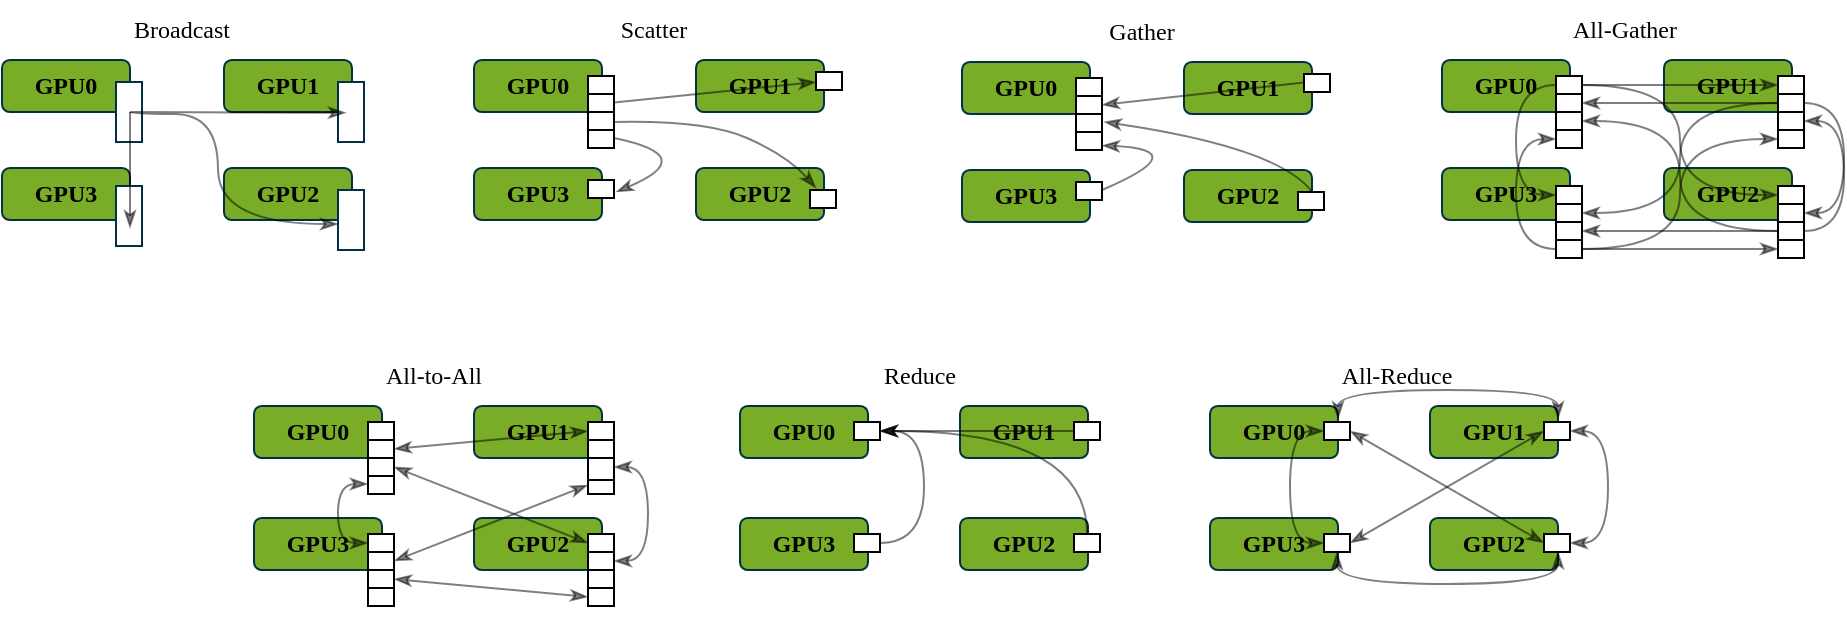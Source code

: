 <mxfile version="22.1.18" type="device">
  <diagram name="第 1 页" id="zwq7Ah3HIojLBDC0oGIu">
    <mxGraphModel dx="1002" dy="656" grid="1" gridSize="10" guides="1" tooltips="1" connect="1" arrows="1" fold="1" page="1" pageScale="1" pageWidth="827" pageHeight="1169" math="0" shadow="0">
      <root>
        <mxCell id="0" />
        <mxCell id="1" parent="0" />
        <mxCell id="B3LrJPc8B4tYeZxi1916-1" value="&lt;b&gt;&lt;font face=&quot;Verdana&quot;&gt;GPU0&lt;/font&gt;&lt;/b&gt;" style="rounded=1;whiteSpace=wrap;html=1;fillColor=#79AC27;strokeColor=#023047;fontColor=#000000;" parent="1" vertex="1">
          <mxGeometry x="65" y="133" width="64" height="26" as="geometry" />
        </mxCell>
        <mxCell id="B3LrJPc8B4tYeZxi1916-2" value="&lt;b&gt;&lt;font face=&quot;Verdana&quot;&gt;GPU1&lt;/font&gt;&lt;/b&gt;" style="rounded=1;whiteSpace=wrap;html=1;fillColor=#79AC27;strokeColor=#023047;fontColor=#000000;" parent="1" vertex="1">
          <mxGeometry x="176" y="133" width="64" height="26" as="geometry" />
        </mxCell>
        <mxCell id="B3LrJPc8B4tYeZxi1916-3" value="&lt;b&gt;&lt;font face=&quot;Verdana&quot;&gt;GPU2&lt;/font&gt;&lt;/b&gt;" style="rounded=1;whiteSpace=wrap;html=1;fillColor=#79AC27;strokeColor=#023047;fontColor=#000000;" parent="1" vertex="1">
          <mxGeometry x="176" y="187" width="64" height="26" as="geometry" />
        </mxCell>
        <mxCell id="B3LrJPc8B4tYeZxi1916-4" value="&lt;b&gt;&lt;font face=&quot;Verdana&quot;&gt;GPU3&lt;/font&gt;&lt;/b&gt;" style="rounded=1;whiteSpace=wrap;html=1;fillColor=#79AC27;strokeColor=#023047;fontColor=#000000;" parent="1" vertex="1">
          <mxGeometry x="65" y="187" width="64" height="26" as="geometry" />
        </mxCell>
        <mxCell id="B3LrJPc8B4tYeZxi1916-5" value="" style="rounded=0;whiteSpace=wrap;html=1;fillColor=#FFFFFF;strokeColor=#023047;fontColor=#000000;" parent="1" vertex="1">
          <mxGeometry x="122" y="144" width="13" height="30" as="geometry" />
        </mxCell>
        <mxCell id="B3LrJPc8B4tYeZxi1916-6" value="" style="rounded=0;whiteSpace=wrap;html=1;fillColor=#FFFFFF;strokeColor=#023047;fontColor=#000000;" parent="1" vertex="1">
          <mxGeometry x="233" y="144" width="13" height="30" as="geometry" />
        </mxCell>
        <mxCell id="B3LrJPc8B4tYeZxi1916-8" value="" style="rounded=0;whiteSpace=wrap;html=1;fillColor=#FFFFFF;strokeColor=#023047;fontColor=#000000;" parent="1" vertex="1">
          <mxGeometry x="233" y="198" width="13" height="30" as="geometry" />
        </mxCell>
        <mxCell id="B3LrJPc8B4tYeZxi1916-9" value="" style="rounded=0;whiteSpace=wrap;html=1;fillColor=#FFFFFF;strokeColor=#023047;fontColor=#000000;" parent="1" vertex="1">
          <mxGeometry x="122" y="196" width="13" height="30" as="geometry" />
        </mxCell>
        <mxCell id="B3LrJPc8B4tYeZxi1916-10" value="" style="endArrow=classicThin;html=1;rounded=0;entryX=0.952;entryY=1.015;entryDx=0;entryDy=0;entryPerimeter=0;strokeColor=#000000;strokeWidth=1;fontColor=#000000;opacity=50;endFill=1;" parent="1" target="B3LrJPc8B4tYeZxi1916-2" edge="1">
          <mxGeometry width="50" height="50" relative="1" as="geometry">
            <mxPoint x="129" y="159.005" as="sourcePoint" />
            <mxPoint x="227" y="152.44" as="targetPoint" />
          </mxGeometry>
        </mxCell>
        <mxCell id="B3LrJPc8B4tYeZxi1916-11" value="" style="endArrow=classicThin;html=1;rounded=0;strokeColor=#000000;strokeWidth=1;edgeStyle=orthogonalEdgeStyle;curved=1;fontColor=#000000;opacity=50;endFill=1;" parent="1" target="B3LrJPc8B4tYeZxi1916-8" edge="1">
          <mxGeometry width="50" height="50" relative="1" as="geometry">
            <mxPoint x="129" y="159" as="sourcePoint" />
            <mxPoint x="228" y="192" as="targetPoint" />
            <Array as="points">
              <mxPoint x="173" y="160" />
              <mxPoint x="173" y="215" />
            </Array>
          </mxGeometry>
        </mxCell>
        <mxCell id="B3LrJPc8B4tYeZxi1916-12" value="" style="endArrow=classicThin;html=1;rounded=0;strokeColor=#000000;strokeWidth=1;fontColor=#000000;opacity=50;endFill=1;" parent="1" edge="1">
          <mxGeometry width="50" height="50" relative="1" as="geometry">
            <mxPoint x="129" y="159" as="sourcePoint" />
            <mxPoint x="129" y="217" as="targetPoint" />
            <Array as="points">
              <mxPoint x="129" y="170" />
            </Array>
          </mxGeometry>
        </mxCell>
        <mxCell id="B3LrJPc8B4tYeZxi1916-16" value="&lt;font face=&quot;Verdana&quot;&gt;Broadcast&lt;/font&gt;" style="text;html=1;align=center;verticalAlign=middle;whiteSpace=wrap;rounded=0;fontColor=#000000;" parent="1" vertex="1">
          <mxGeometry x="125" y="103" width="60" height="30" as="geometry" />
        </mxCell>
        <mxCell id="B3LrJPc8B4tYeZxi1916-17" value="&lt;b&gt;&lt;font face=&quot;Verdana&quot;&gt;GPU0&lt;/font&gt;&lt;/b&gt;" style="rounded=1;whiteSpace=wrap;html=1;fillColor=#79AC27;strokeColor=#023047;fontColor=#000000;" parent="1" vertex="1">
          <mxGeometry x="301" y="133" width="64" height="26" as="geometry" />
        </mxCell>
        <mxCell id="B3LrJPc8B4tYeZxi1916-18" value="&lt;b&gt;&lt;font face=&quot;Verdana&quot;&gt;GPU1&lt;/font&gt;&lt;/b&gt;" style="rounded=1;whiteSpace=wrap;html=1;fillColor=#79AC27;strokeColor=#023047;fontColor=#000000;" parent="1" vertex="1">
          <mxGeometry x="412" y="133" width="64" height="26" as="geometry" />
        </mxCell>
        <mxCell id="B3LrJPc8B4tYeZxi1916-19" value="&lt;b&gt;&lt;font face=&quot;Verdana&quot;&gt;GPU2&lt;/font&gt;&lt;/b&gt;" style="rounded=1;whiteSpace=wrap;html=1;fillColor=#79AC27;strokeColor=#023047;fontColor=#000000;" parent="1" vertex="1">
          <mxGeometry x="412" y="187" width="64" height="26" as="geometry" />
        </mxCell>
        <mxCell id="B3LrJPc8B4tYeZxi1916-20" value="&lt;b&gt;&lt;font face=&quot;Verdana&quot;&gt;GPU3&lt;/font&gt;&lt;/b&gt;" style="rounded=1;whiteSpace=wrap;html=1;fillColor=#79AC27;strokeColor=#023047;fontColor=#000000;" parent="1" vertex="1">
          <mxGeometry x="301" y="187" width="64" height="26" as="geometry" />
        </mxCell>
        <mxCell id="B3LrJPc8B4tYeZxi1916-25" value="" style="endArrow=classicThin;html=1;rounded=0;strokeColor=#000000;strokeWidth=1;fontColor=#000000;opacity=50;endFill=1;" parent="1" edge="1">
          <mxGeometry width="50" height="50" relative="1" as="geometry">
            <mxPoint x="371" y="154.265" as="sourcePoint" />
            <mxPoint x="472" y="144" as="targetPoint" />
          </mxGeometry>
        </mxCell>
        <mxCell id="B3LrJPc8B4tYeZxi1916-26" value="" style="endArrow=classicThin;html=1;rounded=0;strokeColor=#000000;strokeWidth=1;curved=1;fontColor=#000000;opacity=50;endFill=1;" parent="1" edge="1">
          <mxGeometry width="50" height="50" relative="1" as="geometry">
            <mxPoint x="371" y="164" as="sourcePoint" />
            <mxPoint x="472" y="197" as="targetPoint" />
            <Array as="points">
              <mxPoint x="417" y="163" />
              <mxPoint x="458" y="181" />
            </Array>
          </mxGeometry>
        </mxCell>
        <mxCell id="B3LrJPc8B4tYeZxi1916-27" value="" style="endArrow=classicThin;html=1;rounded=0;strokeColor=#000000;strokeWidth=1;curved=1;fontColor=#000000;opacity=50;endFill=1;" parent="1" edge="1">
          <mxGeometry width="50" height="50" relative="1" as="geometry">
            <mxPoint x="371" y="172" as="sourcePoint" />
            <mxPoint x="372" y="199" as="targetPoint" />
            <Array as="points">
              <mxPoint x="371" y="172" />
              <mxPoint x="415" y="181" />
            </Array>
          </mxGeometry>
        </mxCell>
        <mxCell id="B3LrJPc8B4tYeZxi1916-28" value="&lt;font face=&quot;Verdana&quot;&gt;Scatter&lt;/font&gt;" style="text;html=1;align=center;verticalAlign=middle;whiteSpace=wrap;rounded=0;fontColor=#000000;" parent="1" vertex="1">
          <mxGeometry x="361" y="103" width="60" height="30" as="geometry" />
        </mxCell>
        <mxCell id="B3LrJPc8B4tYeZxi1916-31" value="" style="rounded=0;whiteSpace=wrap;html=1;fillColor=#FFFFFF;strokeColor=#000000;fontColor=#000000;" parent="1" vertex="1">
          <mxGeometry x="358" y="141" width="13" height="9" as="geometry" />
        </mxCell>
        <mxCell id="B3LrJPc8B4tYeZxi1916-32" value="" style="rounded=0;whiteSpace=wrap;html=1;fillColor=#FFFFFF;strokeColor=#000000;fontColor=#000000;" parent="1" vertex="1">
          <mxGeometry x="358" y="150" width="13" height="9" as="geometry" />
        </mxCell>
        <mxCell id="B3LrJPc8B4tYeZxi1916-33" value="" style="rounded=0;whiteSpace=wrap;html=1;fillColor=#FFFFFF;strokeColor=#000000;fontColor=#000000;" parent="1" vertex="1">
          <mxGeometry x="358" y="159" width="13" height="9" as="geometry" />
        </mxCell>
        <mxCell id="B3LrJPc8B4tYeZxi1916-34" value="" style="rounded=0;whiteSpace=wrap;html=1;fillColor=#FFFFFF;strokeColor=#000000;fontColor=#000000;" parent="1" vertex="1">
          <mxGeometry x="358" y="168" width="13" height="9" as="geometry" />
        </mxCell>
        <mxCell id="B3LrJPc8B4tYeZxi1916-36" value="" style="rounded=0;whiteSpace=wrap;html=1;fillColor=#FFFFFF;strokeColor=#000000;fontColor=#000000;" parent="1" vertex="1">
          <mxGeometry x="472" y="139" width="13" height="9" as="geometry" />
        </mxCell>
        <mxCell id="B3LrJPc8B4tYeZxi1916-39" value="" style="rounded=0;whiteSpace=wrap;html=1;fillColor=#FFFFFF;strokeColor=#000000;fontColor=#000000;" parent="1" vertex="1">
          <mxGeometry x="469" y="198" width="13" height="9" as="geometry" />
        </mxCell>
        <mxCell id="B3LrJPc8B4tYeZxi1916-40" value="" style="rounded=0;whiteSpace=wrap;html=1;fillColor=#FFFFFF;strokeColor=#000000;fontColor=#000000;" parent="1" vertex="1">
          <mxGeometry x="358" y="193" width="13" height="9" as="geometry" />
        </mxCell>
        <mxCell id="B3LrJPc8B4tYeZxi1916-41" value="&lt;b&gt;&lt;font face=&quot;Verdana&quot;&gt;GPU0&lt;/font&gt;&lt;/b&gt;" style="rounded=1;whiteSpace=wrap;html=1;fillColor=#79AC27;strokeColor=#023047;fontColor=#000000;" parent="1" vertex="1">
          <mxGeometry x="545" y="134" width="64" height="26" as="geometry" />
        </mxCell>
        <mxCell id="B3LrJPc8B4tYeZxi1916-42" value="&lt;b&gt;&lt;font face=&quot;Verdana&quot;&gt;GPU1&lt;/font&gt;&lt;/b&gt;" style="rounded=1;whiteSpace=wrap;html=1;fillColor=#79AC27;strokeColor=#023047;fontColor=#000000;" parent="1" vertex="1">
          <mxGeometry x="656" y="134" width="64" height="26" as="geometry" />
        </mxCell>
        <mxCell id="B3LrJPc8B4tYeZxi1916-43" value="&lt;b&gt;&lt;font face=&quot;Verdana&quot;&gt;GPU2&lt;/font&gt;&lt;/b&gt;" style="rounded=1;whiteSpace=wrap;html=1;fillColor=#79AC27;strokeColor=#023047;fontColor=#000000;" parent="1" vertex="1">
          <mxGeometry x="656" y="188" width="64" height="26" as="geometry" />
        </mxCell>
        <mxCell id="B3LrJPc8B4tYeZxi1916-44" value="&lt;b&gt;&lt;font face=&quot;Verdana&quot;&gt;GPU3&lt;/font&gt;&lt;/b&gt;" style="rounded=1;whiteSpace=wrap;html=1;fillColor=#79AC27;strokeColor=#023047;fontColor=#000000;" parent="1" vertex="1">
          <mxGeometry x="545" y="188" width="64" height="26" as="geometry" />
        </mxCell>
        <mxCell id="B3LrJPc8B4tYeZxi1916-45" value="" style="endArrow=classicThin;html=1;rounded=0;strokeColor=#000000;strokeWidth=1;entryX=1;entryY=0.5;entryDx=0;entryDy=0;fontColor=#000000;opacity=50;endFill=1;" parent="1" target="B3LrJPc8B4tYeZxi1916-50" edge="1">
          <mxGeometry width="50" height="50" relative="1" as="geometry">
            <mxPoint x="716" y="144.265" as="sourcePoint" />
            <mxPoint x="817" y="134" as="targetPoint" />
          </mxGeometry>
        </mxCell>
        <mxCell id="B3LrJPc8B4tYeZxi1916-46" value="" style="endArrow=classicThin;html=1;rounded=0;strokeColor=#000000;strokeWidth=1;curved=1;fontColor=#000000;opacity=50;endFill=1;" parent="1" edge="1">
          <mxGeometry width="50" height="50" relative="1" as="geometry">
            <mxPoint x="720" y="199" as="sourcePoint" />
            <mxPoint x="616" y="164" as="targetPoint" />
            <Array as="points">
              <mxPoint x="704" y="177" />
            </Array>
          </mxGeometry>
        </mxCell>
        <mxCell id="B3LrJPc8B4tYeZxi1916-47" value="" style="endArrow=classicThin;html=1;rounded=0;strokeColor=#000000;strokeWidth=1;curved=1;entryX=1;entryY=0.75;entryDx=0;entryDy=0;fontColor=#000000;opacity=50;endFill=1;" parent="1" target="B3LrJPc8B4tYeZxi1916-52" edge="1">
          <mxGeometry width="50" height="50" relative="1" as="geometry">
            <mxPoint x="615" y="198" as="sourcePoint" />
            <mxPoint x="616" y="225" as="targetPoint" />
            <Array as="points">
              <mxPoint x="615" y="198" />
              <mxPoint x="662" y="178" />
            </Array>
          </mxGeometry>
        </mxCell>
        <mxCell id="B3LrJPc8B4tYeZxi1916-48" value="&lt;font face=&quot;Verdana&quot;&gt;Gather&lt;/font&gt;" style="text;html=1;align=center;verticalAlign=middle;whiteSpace=wrap;rounded=0;fontColor=#000000;" parent="1" vertex="1">
          <mxGeometry x="605" y="104" width="60" height="30" as="geometry" />
        </mxCell>
        <mxCell id="B3LrJPc8B4tYeZxi1916-49" value="" style="rounded=0;whiteSpace=wrap;html=1;fillColor=#FFFFFF;strokeColor=#000000;fontColor=#000000;" parent="1" vertex="1">
          <mxGeometry x="602" y="142" width="13" height="9" as="geometry" />
        </mxCell>
        <mxCell id="B3LrJPc8B4tYeZxi1916-50" value="" style="rounded=0;whiteSpace=wrap;html=1;fillColor=#FFFFFF;strokeColor=#000000;fontColor=#000000;" parent="1" vertex="1">
          <mxGeometry x="602" y="151" width="13" height="9" as="geometry" />
        </mxCell>
        <mxCell id="B3LrJPc8B4tYeZxi1916-51" value="" style="rounded=0;whiteSpace=wrap;html=1;fillColor=#FFFFFF;strokeColor=#000000;fontColor=#000000;" parent="1" vertex="1">
          <mxGeometry x="602" y="160" width="13" height="9" as="geometry" />
        </mxCell>
        <mxCell id="B3LrJPc8B4tYeZxi1916-52" value="" style="rounded=0;whiteSpace=wrap;html=1;fillColor=#FFFFFF;strokeColor=#000000;textShadow=1;shadow=0;glass=0;fillStyle=auto;fontColor=#000000;" parent="1" vertex="1">
          <mxGeometry x="602" y="169" width="13" height="9" as="geometry" />
        </mxCell>
        <mxCell id="B3LrJPc8B4tYeZxi1916-53" value="" style="rounded=0;whiteSpace=wrap;html=1;fillColor=#FFFFFF;strokeColor=#000000;fontColor=#000000;" parent="1" vertex="1">
          <mxGeometry x="716" y="140" width="13" height="9" as="geometry" />
        </mxCell>
        <mxCell id="B3LrJPc8B4tYeZxi1916-54" value="" style="rounded=0;whiteSpace=wrap;html=1;fillColor=#FFFFFF;strokeColor=#000000;fontColor=#000000;" parent="1" vertex="1">
          <mxGeometry x="713" y="199" width="13" height="9" as="geometry" />
        </mxCell>
        <mxCell id="B3LrJPc8B4tYeZxi1916-55" value="" style="rounded=0;whiteSpace=wrap;html=1;fillColor=#FFFFFF;strokeColor=#000000;fontColor=#000000;" parent="1" vertex="1">
          <mxGeometry x="602" y="194" width="13" height="9" as="geometry" />
        </mxCell>
        <mxCell id="B3LrJPc8B4tYeZxi1916-57" value="&lt;b&gt;&lt;font face=&quot;Verdana&quot;&gt;GPU0&lt;/font&gt;&lt;/b&gt;" style="rounded=1;whiteSpace=wrap;html=1;fillColor=#79AC27;strokeColor=#023047;fontColor=#000000;" parent="1" vertex="1">
          <mxGeometry x="785" y="133" width="64" height="26" as="geometry" />
        </mxCell>
        <mxCell id="B3LrJPc8B4tYeZxi1916-58" value="&lt;b&gt;&lt;font face=&quot;Verdana&quot;&gt;GPU1&lt;/font&gt;&lt;/b&gt;" style="rounded=1;whiteSpace=wrap;html=1;fillColor=#79AC27;strokeColor=#023047;fontColor=#000000;" parent="1" vertex="1">
          <mxGeometry x="896" y="133" width="64" height="26" as="geometry" />
        </mxCell>
        <mxCell id="B3LrJPc8B4tYeZxi1916-59" value="&lt;b&gt;&lt;font face=&quot;Verdana&quot;&gt;GPU2&lt;/font&gt;&lt;/b&gt;" style="rounded=1;whiteSpace=wrap;html=1;fillColor=#79AC27;strokeColor=#023047;fontColor=#000000;" parent="1" vertex="1">
          <mxGeometry x="896" y="187" width="64" height="26" as="geometry" />
        </mxCell>
        <mxCell id="B3LrJPc8B4tYeZxi1916-60" value="&lt;b&gt;&lt;font face=&quot;Verdana&quot;&gt;GPU3&lt;/font&gt;&lt;/b&gt;" style="rounded=1;whiteSpace=wrap;html=1;fillColor=#79AC27;strokeColor=#023047;fontColor=#000000;" parent="1" vertex="1">
          <mxGeometry x="785" y="187" width="64" height="26" as="geometry" />
        </mxCell>
        <mxCell id="B3LrJPc8B4tYeZxi1916-61" value="" style="endArrow=classicThin;html=1;rounded=0;strokeColor=#000000;strokeWidth=1;entryX=1;entryY=0.5;entryDx=0;entryDy=0;exitX=0;exitY=0.5;exitDx=0;exitDy=0;edgeStyle=orthogonalEdgeStyle;curved=1;fontColor=#000000;opacity=50;endFill=1;" parent="1" source="B3LrJPc8B4tYeZxi1916-73" target="ndAY2oqiAzXvs3wGyAX--19" edge="1">
          <mxGeometry width="50" height="50" relative="1" as="geometry">
            <mxPoint x="956" y="143.265" as="sourcePoint" />
            <mxPoint x="1057" y="133" as="targetPoint" />
          </mxGeometry>
        </mxCell>
        <mxCell id="B3LrJPc8B4tYeZxi1916-64" value="&lt;font face=&quot;Verdana&quot;&gt;All-Gather&lt;/font&gt;" style="text;html=1;align=center;verticalAlign=middle;whiteSpace=wrap;rounded=0;fontColor=#000000;" parent="1" vertex="1">
          <mxGeometry x="839" y="103" width="75" height="30" as="geometry" />
        </mxCell>
        <mxCell id="ndAY2oqiAzXvs3wGyAX--34" value="" style="edgeStyle=orthogonalEdgeStyle;rounded=0;orthogonalLoop=1;jettySize=auto;html=1;entryX=0;entryY=0.5;entryDx=0;entryDy=0;exitX=0;exitY=0.5;exitDx=0;exitDy=0;curved=1;strokeColor=#000000;fontColor=#000000;opacity=50;endArrow=classicThin;endFill=1;" parent="1" source="B3LrJPc8B4tYeZxi1916-65" target="ndAY2oqiAzXvs3wGyAX--18" edge="1">
          <mxGeometry relative="1" as="geometry" />
        </mxCell>
        <mxCell id="B3LrJPc8B4tYeZxi1916-65" value="" style="rounded=0;whiteSpace=wrap;html=1;fillColor=#FFFFFF;strokeColor=#000000;fontColor=#000000;" parent="1" vertex="1">
          <mxGeometry x="842" y="141" width="13" height="9" as="geometry" />
        </mxCell>
        <mxCell id="B3LrJPc8B4tYeZxi1916-66" value="" style="rounded=0;whiteSpace=wrap;html=1;fillColor=#FFFFFF;strokeColor=#000000;fontColor=#000000;" parent="1" vertex="1">
          <mxGeometry x="842" y="150" width="13" height="9" as="geometry" />
        </mxCell>
        <mxCell id="B3LrJPc8B4tYeZxi1916-67" value="" style="rounded=0;whiteSpace=wrap;html=1;fillColor=#FFFFFF;strokeColor=#000000;fontColor=#000000;" parent="1" vertex="1">
          <mxGeometry x="842" y="159" width="13" height="9" as="geometry" />
        </mxCell>
        <mxCell id="B3LrJPc8B4tYeZxi1916-68" value="" style="rounded=0;whiteSpace=wrap;html=1;fillColor=#FFFFFF;strokeColor=#000000;textShadow=1;shadow=0;glass=0;fillStyle=auto;fontColor=#000000;" parent="1" vertex="1">
          <mxGeometry x="842" y="168" width="13" height="9" as="geometry" />
        </mxCell>
        <mxCell id="B3LrJPc8B4tYeZxi1916-72" value="" style="rounded=0;whiteSpace=wrap;html=1;fillColor=#FFFFFF;strokeColor=#000000;fontColor=#000000;" parent="1" vertex="1">
          <mxGeometry x="953" y="141" width="13" height="9" as="geometry" />
        </mxCell>
        <mxCell id="ndAY2oqiAzXvs3wGyAX--31" value="" style="edgeStyle=orthogonalEdgeStyle;rounded=0;orthogonalLoop=1;jettySize=auto;html=1;entryX=1;entryY=0.5;entryDx=0;entryDy=0;exitX=1;exitY=0.5;exitDx=0;exitDy=0;curved=1;strokeColor=#000000;fontColor=#000000;opacity=50;endArrow=classicThin;endFill=1;" parent="1" source="B3LrJPc8B4tYeZxi1916-73" target="ndAY2oqiAzXvs3wGyAX--15" edge="1">
          <mxGeometry relative="1" as="geometry">
            <mxPoint x="1046" y="154.5" as="targetPoint" />
          </mxGeometry>
        </mxCell>
        <mxCell id="B3LrJPc8B4tYeZxi1916-73" value="" style="rounded=0;whiteSpace=wrap;html=1;fillColor=#FFFFFF;strokeColor=#000000;fontColor=#000000;" parent="1" vertex="1">
          <mxGeometry x="953" y="150" width="13" height="9" as="geometry" />
        </mxCell>
        <mxCell id="B3LrJPc8B4tYeZxi1916-74" value="" style="rounded=0;whiteSpace=wrap;html=1;fillColor=#FFFFFF;strokeColor=#000000;fontColor=#000000;" parent="1" vertex="1">
          <mxGeometry x="953" y="159" width="13" height="9" as="geometry" />
        </mxCell>
        <mxCell id="B3LrJPc8B4tYeZxi1916-75" value="" style="rounded=0;whiteSpace=wrap;html=1;fillColor=#FFFFFF;strokeColor=#000000;textShadow=1;shadow=0;glass=0;fillStyle=auto;fontColor=#000000;" parent="1" vertex="1">
          <mxGeometry x="953" y="168" width="13" height="9" as="geometry" />
        </mxCell>
        <mxCell id="B3LrJPc8B4tYeZxi1916-76" value="" style="endArrow=classicThin;html=1;rounded=0;strokeColor=#000000;strokeWidth=1;entryX=0;entryY=0.5;entryDx=0;entryDy=0;exitX=1;exitY=0.5;exitDx=0;exitDy=0;edgeStyle=orthogonalEdgeStyle;curved=1;fontColor=#000000;opacity=50;endFill=1;" parent="1" source="B3LrJPc8B4tYeZxi1916-65" target="ndAY2oqiAzXvs3wGyAX--14" edge="1">
          <mxGeometry width="50" height="50" relative="1" as="geometry">
            <mxPoint x="875" y="141" as="sourcePoint" />
            <mxPoint x="956" y="134" as="targetPoint" />
          </mxGeometry>
        </mxCell>
        <mxCell id="qSj3uGCnu17KBSY90LaT-1" value="&lt;b&gt;&lt;font face=&quot;Verdana&quot;&gt;GPU0&lt;/font&gt;&lt;/b&gt;" style="rounded=1;whiteSpace=wrap;html=1;fillColor=#79AC27;strokeColor=#023047;fontColor=#000000;" parent="1" vertex="1">
          <mxGeometry x="191" y="306" width="64" height="26" as="geometry" />
        </mxCell>
        <mxCell id="qSj3uGCnu17KBSY90LaT-8" value="&lt;font face=&quot;Verdana&quot;&gt;All-to-All&lt;/font&gt;" style="text;html=1;align=center;verticalAlign=middle;whiteSpace=wrap;rounded=0;fontColor=#000000;" parent="1" vertex="1">
          <mxGeometry x="251" y="276" width="60" height="30" as="geometry" />
        </mxCell>
        <mxCell id="qSj3uGCnu17KBSY90LaT-9" value="" style="rounded=0;whiteSpace=wrap;html=1;fillColor=#FFFFFF;strokeColor=#000000;fontColor=#000000;" parent="1" vertex="1">
          <mxGeometry x="248" y="314" width="13" height="9" as="geometry" />
        </mxCell>
        <mxCell id="qSj3uGCnu17KBSY90LaT-12" value="" style="rounded=0;whiteSpace=wrap;html=1;fillColor=#FFFFFF;strokeColor=#000000;fontColor=#000000;" parent="1" vertex="1">
          <mxGeometry x="248" y="341" width="13" height="9" as="geometry" />
        </mxCell>
        <mxCell id="qSj3uGCnu17KBSY90LaT-11" value="" style="rounded=0;whiteSpace=wrap;html=1;fillColor=#FFFFFF;strokeColor=#000000;fontColor=#000000;" parent="1" vertex="1">
          <mxGeometry x="248" y="332" width="13" height="9" as="geometry" />
        </mxCell>
        <mxCell id="qSj3uGCnu17KBSY90LaT-10" value="" style="rounded=0;whiteSpace=wrap;html=1;fillColor=#FFFFFF;strokeColor=#000000;fontColor=#000000;" parent="1" vertex="1">
          <mxGeometry x="248" y="323" width="13" height="9" as="geometry" />
        </mxCell>
        <mxCell id="qSj3uGCnu17KBSY90LaT-26" value="&lt;b&gt;&lt;font face=&quot;Verdana&quot;&gt;GPU1&lt;/font&gt;&lt;/b&gt;" style="rounded=1;whiteSpace=wrap;html=1;fillColor=#79AC27;strokeColor=#023047;fontColor=#000000;" parent="1" vertex="1">
          <mxGeometry x="301" y="306" width="64" height="26" as="geometry" />
        </mxCell>
        <mxCell id="qSj3uGCnu17KBSY90LaT-27" value="" style="rounded=0;whiteSpace=wrap;html=1;fillColor=#FFFFFF;strokeColor=#000000;fontColor=#000000;" parent="1" vertex="1">
          <mxGeometry x="358" y="314" width="13" height="9" as="geometry" />
        </mxCell>
        <mxCell id="qSj3uGCnu17KBSY90LaT-28" value="" style="rounded=0;whiteSpace=wrap;html=1;fillColor=#FFFFFF;strokeColor=#000000;fontColor=#000000;" parent="1" vertex="1">
          <mxGeometry x="358" y="341" width="13" height="9" as="geometry" />
        </mxCell>
        <mxCell id="qSj3uGCnu17KBSY90LaT-29" value="" style="rounded=0;whiteSpace=wrap;html=1;fillColor=#FFFFFF;strokeColor=#000000;fontColor=#000000;" parent="1" vertex="1">
          <mxGeometry x="358" y="330" width="13" height="13" as="geometry" />
        </mxCell>
        <mxCell id="qSj3uGCnu17KBSY90LaT-30" value="" style="rounded=0;whiteSpace=wrap;html=1;fillColor=#FFFFFF;strokeColor=#000000;fontColor=#000000;" parent="1" vertex="1">
          <mxGeometry x="358" y="323" width="13" height="9" as="geometry" />
        </mxCell>
        <mxCell id="qSj3uGCnu17KBSY90LaT-31" value="&lt;b&gt;&lt;font face=&quot;Verdana&quot;&gt;GPU3&lt;/font&gt;&lt;/b&gt;" style="rounded=1;whiteSpace=wrap;html=1;fillColor=#79AC27;strokeColor=#023047;fontColor=#000000;" parent="1" vertex="1">
          <mxGeometry x="191" y="362" width="64" height="26" as="geometry" />
        </mxCell>
        <mxCell id="qSj3uGCnu17KBSY90LaT-32" value="" style="rounded=0;whiteSpace=wrap;html=1;fillColor=#FFFFFF;strokeColor=#000000;fontColor=#000000;" parent="1" vertex="1">
          <mxGeometry x="248" y="370" width="13" height="9" as="geometry" />
        </mxCell>
        <mxCell id="qSj3uGCnu17KBSY90LaT-33" value="" style="rounded=0;whiteSpace=wrap;html=1;fillColor=#FFFFFF;strokeColor=#000000;fontColor=#000000;" parent="1" vertex="1">
          <mxGeometry x="248" y="397" width="13" height="9" as="geometry" />
        </mxCell>
        <mxCell id="qSj3uGCnu17KBSY90LaT-34" value="" style="rounded=0;whiteSpace=wrap;html=1;fillColor=#FFFFFF;strokeColor=#000000;fontColor=#000000;" parent="1" vertex="1">
          <mxGeometry x="248" y="388" width="13" height="9" as="geometry" />
        </mxCell>
        <mxCell id="qSj3uGCnu17KBSY90LaT-35" value="" style="rounded=0;whiteSpace=wrap;html=1;fillColor=#FFFFFF;strokeColor=#000000;fontColor=#000000;" parent="1" vertex="1">
          <mxGeometry x="248" y="379" width="13" height="9" as="geometry" />
        </mxCell>
        <mxCell id="qSj3uGCnu17KBSY90LaT-36" value="&lt;b&gt;&lt;font face=&quot;Verdana&quot;&gt;GPU2&lt;/font&gt;&lt;/b&gt;" style="rounded=1;whiteSpace=wrap;html=1;fillColor=#79AC27;strokeColor=#023047;fontColor=#000000;" parent="1" vertex="1">
          <mxGeometry x="301" y="362" width="64" height="26" as="geometry" />
        </mxCell>
        <mxCell id="qSj3uGCnu17KBSY90LaT-37" value="" style="rounded=0;whiteSpace=wrap;html=1;fillColor=#FFFFFF;strokeColor=#000000;fontColor=#000000;" parent="1" vertex="1">
          <mxGeometry x="358" y="370" width="13" height="9" as="geometry" />
        </mxCell>
        <mxCell id="qSj3uGCnu17KBSY90LaT-38" value="" style="rounded=0;whiteSpace=wrap;html=1;fillColor=#FFFFFF;strokeColor=#000000;fontColor=#000000;" parent="1" vertex="1">
          <mxGeometry x="358" y="397" width="13" height="9" as="geometry" />
        </mxCell>
        <mxCell id="qSj3uGCnu17KBSY90LaT-39" value="" style="rounded=0;whiteSpace=wrap;html=1;fillColor=#FFFFFF;strokeColor=#000000;fontColor=#000000;" parent="1" vertex="1">
          <mxGeometry x="358" y="388" width="13" height="9" as="geometry" />
        </mxCell>
        <mxCell id="qSj3uGCnu17KBSY90LaT-40" value="" style="rounded=0;whiteSpace=wrap;html=1;fillColor=#FFFFFF;strokeColor=#000000;fontColor=#000000;" parent="1" vertex="1">
          <mxGeometry x="358" y="379" width="13" height="9" as="geometry" />
        </mxCell>
        <mxCell id="qSj3uGCnu17KBSY90LaT-41" value="" style="endArrow=classicThin;startArrow=classicThin;html=1;rounded=0;entryX=-0.009;entryY=0.441;entryDx=0;entryDy=0;exitX=0;exitY=0.5;exitDx=0;exitDy=0;edgeStyle=orthogonalEdgeStyle;strokeColor=#000000;elbow=vertical;curved=1;entryPerimeter=0;fontColor=#000000;endFill=1;opacity=50;startFill=1;" parent="1" source="qSj3uGCnu17KBSY90LaT-32" target="qSj3uGCnu17KBSY90LaT-12" edge="1">
          <mxGeometry width="50" height="50" relative="1" as="geometry">
            <mxPoint x="289" y="379" as="sourcePoint" />
            <mxPoint x="339" y="329" as="targetPoint" />
            <Array as="points">
              <mxPoint x="233" y="375" />
              <mxPoint x="233" y="345" />
              <mxPoint x="248" y="345" />
            </Array>
          </mxGeometry>
        </mxCell>
        <mxCell id="qSj3uGCnu17KBSY90LaT-42" value="" style="endArrow=classicThin;startArrow=classicThin;html=1;rounded=0;exitX=1;exitY=0.5;exitDx=0;exitDy=0;entryX=0;entryY=0.5;entryDx=0;entryDy=0;strokeColor=#000000;fontColor=#000000;endFill=1;opacity=50;startFill=1;" parent="1" source="qSj3uGCnu17KBSY90LaT-10" target="qSj3uGCnu17KBSY90LaT-27" edge="1">
          <mxGeometry width="50" height="50" relative="1" as="geometry">
            <mxPoint x="267" y="341" as="sourcePoint" />
            <mxPoint x="317" y="291" as="targetPoint" />
          </mxGeometry>
        </mxCell>
        <mxCell id="qSj3uGCnu17KBSY90LaT-43" value="" style="endArrow=classicThin;startArrow=classicThin;html=1;rounded=0;exitX=1;exitY=0.5;exitDx=0;exitDy=0;entryX=0;entryY=0.5;entryDx=0;entryDy=0;strokeColor=#000000;fontColor=#000000;endFill=1;opacity=50;startFill=1;" parent="1" source="qSj3uGCnu17KBSY90LaT-11" target="qSj3uGCnu17KBSY90LaT-37" edge="1">
          <mxGeometry width="50" height="50" relative="1" as="geometry">
            <mxPoint x="267" y="341" as="sourcePoint" />
            <mxPoint x="317" y="291" as="targetPoint" />
          </mxGeometry>
        </mxCell>
        <mxCell id="qSj3uGCnu17KBSY90LaT-44" value="" style="endArrow=classicThin;startArrow=classicThin;html=1;rounded=0;exitX=1;exitY=0.5;exitDx=0;exitDy=0;entryX=0;entryY=0.5;entryDx=0;entryDy=0;strokeColor=#000000;fontColor=#000000;endFill=1;opacity=50;startFill=1;" parent="1" source="qSj3uGCnu17KBSY90LaT-35" target="qSj3uGCnu17KBSY90LaT-28" edge="1">
          <mxGeometry width="50" height="50" relative="1" as="geometry">
            <mxPoint x="267" y="341" as="sourcePoint" />
            <mxPoint x="317" y="291" as="targetPoint" />
          </mxGeometry>
        </mxCell>
        <mxCell id="qSj3uGCnu17KBSY90LaT-45" value="" style="endArrow=classicThin;startArrow=classicThin;html=1;rounded=0;exitX=1;exitY=0.5;exitDx=0;exitDy=0;entryX=0;entryY=0.5;entryDx=0;entryDy=0;strokeColor=#000000;fontColor=#000000;endFill=1;opacity=50;startFill=1;" parent="1" source="qSj3uGCnu17KBSY90LaT-34" target="qSj3uGCnu17KBSY90LaT-38" edge="1">
          <mxGeometry width="50" height="50" relative="1" as="geometry">
            <mxPoint x="267" y="341" as="sourcePoint" />
            <mxPoint x="317" y="291" as="targetPoint" />
          </mxGeometry>
        </mxCell>
        <mxCell id="qSj3uGCnu17KBSY90LaT-48" value="" style="endArrow=classicThin;startArrow=classicThin;html=1;rounded=0;entryX=1;entryY=0.5;entryDx=0;entryDy=0;exitX=1;exitY=0.5;exitDx=0;exitDy=0;edgeStyle=orthogonalEdgeStyle;curved=1;strokeColor=#000000;fontColor=#000000;endFill=1;opacity=50;startFill=1;" parent="1" source="qSj3uGCnu17KBSY90LaT-40" target="qSj3uGCnu17KBSY90LaT-29" edge="1">
          <mxGeometry width="50" height="50" relative="1" as="geometry">
            <mxPoint x="267" y="341" as="sourcePoint" />
            <mxPoint x="317" y="291" as="targetPoint" />
            <Array as="points">
              <mxPoint x="388" y="384" />
              <mxPoint x="388" y="337" />
            </Array>
          </mxGeometry>
        </mxCell>
        <mxCell id="qSj3uGCnu17KBSY90LaT-49" value="&lt;b&gt;&lt;font face=&quot;Verdana&quot;&gt;GPU0&lt;/font&gt;&lt;/b&gt;" style="rounded=1;whiteSpace=wrap;html=1;fillColor=#79AC27;strokeColor=#023047;fontColor=#000000;" parent="1" vertex="1">
          <mxGeometry x="434" y="306" width="64" height="26" as="geometry" />
        </mxCell>
        <mxCell id="qSj3uGCnu17KBSY90LaT-50" value="&lt;font face=&quot;Verdana&quot;&gt;Reduce&lt;/font&gt;" style="text;html=1;align=center;verticalAlign=middle;whiteSpace=wrap;rounded=0;fontColor=#000000;" parent="1" vertex="1">
          <mxGeometry x="494" y="276" width="60" height="30" as="geometry" />
        </mxCell>
        <mxCell id="qSj3uGCnu17KBSY90LaT-51" value="" style="rounded=0;whiteSpace=wrap;html=1;fillColor=#FFFFFF;strokeColor=#000000;fontColor=#000000;" parent="1" vertex="1">
          <mxGeometry x="491" y="314" width="13" height="9" as="geometry" />
        </mxCell>
        <mxCell id="qSj3uGCnu17KBSY90LaT-55" value="&lt;b&gt;&lt;font face=&quot;Verdana&quot;&gt;GPU1&lt;/font&gt;&lt;/b&gt;" style="rounded=1;whiteSpace=wrap;html=1;fillColor=#79AC27;strokeColor=#023047;fontColor=#000000;" parent="1" vertex="1">
          <mxGeometry x="544" y="306" width="64" height="26" as="geometry" />
        </mxCell>
        <mxCell id="qSj3uGCnu17KBSY90LaT-56" value="" style="rounded=0;whiteSpace=wrap;html=1;fillColor=#FFFFFF;strokeColor=#000000;fontColor=#000000;" parent="1" vertex="1">
          <mxGeometry x="601" y="314" width="13" height="9" as="geometry" />
        </mxCell>
        <mxCell id="qSj3uGCnu17KBSY90LaT-60" value="&lt;b&gt;&lt;font face=&quot;Verdana&quot;&gt;GPU3&lt;/font&gt;&lt;/b&gt;" style="rounded=1;whiteSpace=wrap;html=1;fillColor=#79AC27;strokeColor=#023047;fontColor=#000000;" parent="1" vertex="1">
          <mxGeometry x="434" y="362" width="64" height="26" as="geometry" />
        </mxCell>
        <mxCell id="qSj3uGCnu17KBSY90LaT-61" value="" style="rounded=0;whiteSpace=wrap;html=1;fillColor=#FFFFFF;strokeColor=#000000;fontColor=#000000;" parent="1" vertex="1">
          <mxGeometry x="491" y="370" width="13" height="9" as="geometry" />
        </mxCell>
        <mxCell id="qSj3uGCnu17KBSY90LaT-65" value="&lt;b&gt;&lt;font face=&quot;Verdana&quot;&gt;GPU2&lt;/font&gt;&lt;/b&gt;" style="rounded=1;whiteSpace=wrap;html=1;fillColor=#79AC27;strokeColor=#023047;fontColor=#000000;" parent="1" vertex="1">
          <mxGeometry x="544" y="362" width="64" height="26" as="geometry" />
        </mxCell>
        <mxCell id="qSj3uGCnu17KBSY90LaT-66" value="" style="rounded=0;whiteSpace=wrap;html=1;fillColor=#FFFFFF;strokeColor=#000000;fontColor=#000000;" parent="1" vertex="1">
          <mxGeometry x="601" y="370" width="13" height="9" as="geometry" />
        </mxCell>
        <mxCell id="qSj3uGCnu17KBSY90LaT-70" value="" style="endArrow=none;startArrow=classicThin;html=1;rounded=0;entryX=1;entryY=0.5;entryDx=0;entryDy=0;exitX=1;exitY=0.5;exitDx=0;exitDy=0;edgeStyle=orthogonalEdgeStyle;strokeColor=#000000;elbow=vertical;curved=1;endFill=0;fontColor=#000000;opacity=50;startFill=1;" parent="1" source="qSj3uGCnu17KBSY90LaT-51" target="qSj3uGCnu17KBSY90LaT-61" edge="1">
          <mxGeometry width="50" height="50" relative="1" as="geometry">
            <mxPoint x="532" y="379" as="sourcePoint" />
            <mxPoint x="491" y="345.5" as="targetPoint" />
            <Array as="points">
              <mxPoint x="526" y="319" />
              <mxPoint x="526" y="375" />
            </Array>
          </mxGeometry>
        </mxCell>
        <mxCell id="qSj3uGCnu17KBSY90LaT-71" value="" style="endArrow=none;startArrow=classicThin;html=1;rounded=0;exitX=1;exitY=0.5;exitDx=0;exitDy=0;entryX=0;entryY=0.5;entryDx=0;entryDy=0;strokeColor=#000000;endFill=0;fontColor=#000000;opacity=50;startFill=1;" parent="1" source="qSj3uGCnu17KBSY90LaT-51" target="qSj3uGCnu17KBSY90LaT-56" edge="1">
          <mxGeometry width="50" height="50" relative="1" as="geometry">
            <mxPoint x="504" y="327.5" as="sourcePoint" />
            <mxPoint x="560" y="291" as="targetPoint" />
          </mxGeometry>
        </mxCell>
        <mxCell id="qSj3uGCnu17KBSY90LaT-93" value="&lt;b&gt;&lt;font face=&quot;Verdana&quot;&gt;GPU0&lt;/font&gt;&lt;/b&gt;" style="rounded=1;whiteSpace=wrap;html=1;fillColor=#79AC27;strokeColor=#023047;fontColor=#000000;" parent="1" vertex="1">
          <mxGeometry x="669" y="306" width="64" height="26" as="geometry" />
        </mxCell>
        <mxCell id="qSj3uGCnu17KBSY90LaT-94" value="&lt;font face=&quot;Verdana&quot;&gt;All-Reduce&lt;/font&gt;" style="text;html=1;align=center;verticalAlign=middle;whiteSpace=wrap;rounded=0;fontColor=#000000;" parent="1" vertex="1">
          <mxGeometry x="729" y="276" width="67" height="30" as="geometry" />
        </mxCell>
        <mxCell id="qSj3uGCnu17KBSY90LaT-95" value="" style="rounded=0;whiteSpace=wrap;html=1;fillColor=#FFFFFF;strokeColor=#000000;fontColor=#000000;" parent="1" vertex="1">
          <mxGeometry x="726" y="314" width="13" height="9" as="geometry" />
        </mxCell>
        <mxCell id="qSj3uGCnu17KBSY90LaT-96" value="&lt;b&gt;&lt;font face=&quot;Verdana&quot;&gt;GPU1&lt;/font&gt;&lt;/b&gt;" style="rounded=1;whiteSpace=wrap;html=1;fillColor=#79AC27;strokeColor=#023047;fontColor=#000000;" parent="1" vertex="1">
          <mxGeometry x="779" y="306" width="64" height="26" as="geometry" />
        </mxCell>
        <mxCell id="qSj3uGCnu17KBSY90LaT-97" value="" style="rounded=0;whiteSpace=wrap;html=1;fillColor=#FFFFFF;strokeColor=#000000;fontColor=#000000;" parent="1" vertex="1">
          <mxGeometry x="836" y="314" width="13" height="9" as="geometry" />
        </mxCell>
        <mxCell id="qSj3uGCnu17KBSY90LaT-98" value="&lt;b&gt;&lt;font face=&quot;Verdana&quot;&gt;GPU3&lt;/font&gt;&lt;/b&gt;" style="rounded=1;whiteSpace=wrap;html=1;fillColor=#79AC27;strokeColor=#023047;fontColor=#000000;" parent="1" vertex="1">
          <mxGeometry x="669" y="362" width="64" height="26" as="geometry" />
        </mxCell>
        <mxCell id="qSj3uGCnu17KBSY90LaT-99" value="" style="rounded=0;whiteSpace=wrap;html=1;fillColor=#FFFFFF;strokeColor=#000000;fontColor=#000000;" parent="1" vertex="1">
          <mxGeometry x="726" y="370" width="13" height="9" as="geometry" />
        </mxCell>
        <mxCell id="qSj3uGCnu17KBSY90LaT-100" value="&lt;b&gt;&lt;font face=&quot;Verdana&quot;&gt;GPU2&lt;/font&gt;&lt;/b&gt;" style="rounded=1;whiteSpace=wrap;html=1;fillColor=#79AC27;strokeColor=#023047;fontColor=#000000;" parent="1" vertex="1">
          <mxGeometry x="779" y="362" width="64" height="26" as="geometry" />
        </mxCell>
        <mxCell id="qSj3uGCnu17KBSY90LaT-101" value="" style="rounded=0;whiteSpace=wrap;html=1;fillColor=#FFFFFF;strokeColor=#000000;fontColor=#000000;" parent="1" vertex="1">
          <mxGeometry x="836" y="370" width="13" height="9" as="geometry" />
        </mxCell>
        <mxCell id="qSj3uGCnu17KBSY90LaT-102" value="" style="endArrow=classicThin;startArrow=classicThin;html=1;rounded=0;entryX=0;entryY=0.5;entryDx=0;entryDy=0;exitX=0;exitY=0.5;exitDx=0;exitDy=0;edgeStyle=orthogonalEdgeStyle;strokeColor=#000000;elbow=vertical;curved=1;fontColor=#000000;endFill=1;opacity=50;startFill=1;" parent="1" source="qSj3uGCnu17KBSY90LaT-99" target="qSj3uGCnu17KBSY90LaT-95" edge="1">
          <mxGeometry width="50" height="50" relative="1" as="geometry">
            <mxPoint x="767" y="379" as="sourcePoint" />
            <mxPoint x="726" y="345.5" as="targetPoint" />
            <Array as="points">
              <mxPoint x="709" y="375" />
              <mxPoint x="709" y="319" />
            </Array>
          </mxGeometry>
        </mxCell>
        <mxCell id="qSj3uGCnu17KBSY90LaT-103" value="" style="endArrow=classicThin;startArrow=classicThin;html=1;rounded=0;exitX=1;exitY=0.25;exitDx=0;exitDy=0;entryX=1;entryY=0.25;entryDx=0;entryDy=0;strokeColor=#000000;edgeStyle=orthogonalEdgeStyle;curved=1;fontColor=#000000;endFill=1;opacity=50;startFill=1;" parent="1" source="qSj3uGCnu17KBSY90LaT-93" target="qSj3uGCnu17KBSY90LaT-96" edge="1">
          <mxGeometry width="50" height="50" relative="1" as="geometry">
            <mxPoint x="739" y="327.5" as="sourcePoint" />
            <mxPoint x="795" y="291" as="targetPoint" />
            <Array as="points">
              <mxPoint x="733" y="298" />
              <mxPoint x="843" y="298" />
            </Array>
          </mxGeometry>
        </mxCell>
        <mxCell id="qSj3uGCnu17KBSY90LaT-105" value="" style="endArrow=classicThin;html=1;rounded=0;entryX=1;entryY=0.5;entryDx=0;entryDy=0;exitX=0.5;exitY=0;exitDx=0;exitDy=0;edgeStyle=orthogonalEdgeStyle;curved=1;strokeColor=#000000;fontColor=#000000;opacity=50;endFill=1;" parent="1" source="qSj3uGCnu17KBSY90LaT-66" target="qSj3uGCnu17KBSY90LaT-51" edge="1">
          <mxGeometry width="50" height="50" relative="1" as="geometry">
            <mxPoint x="586" y="373" as="sourcePoint" />
            <mxPoint x="482" y="323.0" as="targetPoint" />
            <Array as="points">
              <mxPoint x="607" y="319" />
            </Array>
          </mxGeometry>
        </mxCell>
        <mxCell id="ndAY2oqiAzXvs3wGyAX--1" value="" style="endArrow=classicThin;startArrow=classicThin;html=1;rounded=0;entryX=1;entryY=0.5;entryDx=0;entryDy=0;exitX=1;exitY=0.5;exitDx=0;exitDy=0;edgeStyle=orthogonalEdgeStyle;curved=1;strokeColor=#000000;fontColor=#000000;endFill=1;opacity=50;startFill=1;" parent="1" source="qSj3uGCnu17KBSY90LaT-101" target="qSj3uGCnu17KBSY90LaT-97" edge="1">
          <mxGeometry width="50" height="50" relative="1" as="geometry">
            <mxPoint x="808" y="400" as="sourcePoint" />
            <mxPoint x="858" y="350" as="targetPoint" />
            <Array as="points">
              <mxPoint x="868" y="375" />
              <mxPoint x="868" y="319" />
            </Array>
          </mxGeometry>
        </mxCell>
        <mxCell id="ndAY2oqiAzXvs3wGyAX--6" value="" style="endArrow=classicThin;startArrow=classicThin;html=1;rounded=0;entryX=1.009;entryY=0.644;entryDx=0;entryDy=0;entryPerimeter=0;exitX=0.5;exitY=1;exitDx=0;exitDy=0;edgeStyle=orthogonalEdgeStyle;curved=1;strokeColor=#000000;fontColor=#000000;endFill=1;opacity=50;startFill=1;" parent="1" source="qSj3uGCnu17KBSY90LaT-99" target="qSj3uGCnu17KBSY90LaT-100" edge="1">
          <mxGeometry width="50" height="50" relative="1" as="geometry">
            <mxPoint x="751" y="396" as="sourcePoint" />
            <mxPoint x="822" y="332" as="targetPoint" />
            <Array as="points">
              <mxPoint x="733" y="395" />
              <mxPoint x="843" y="395" />
              <mxPoint x="843" y="379" />
            </Array>
          </mxGeometry>
        </mxCell>
        <mxCell id="ndAY2oqiAzXvs3wGyAX--9" value="" style="endArrow=classicThin;startArrow=classicThin;html=1;rounded=0;entryX=0;entryY=0.5;entryDx=0;entryDy=0;exitX=1;exitY=0.5;exitDx=0;exitDy=0;strokeColor=#000000;fontColor=#000000;endFill=1;opacity=50;startFill=1;" parent="1" source="qSj3uGCnu17KBSY90LaT-99" target="qSj3uGCnu17KBSY90LaT-97" edge="1">
          <mxGeometry width="50" height="50" relative="1" as="geometry">
            <mxPoint x="774" y="377" as="sourcePoint" />
            <mxPoint x="824" y="327" as="targetPoint" />
          </mxGeometry>
        </mxCell>
        <mxCell id="ndAY2oqiAzXvs3wGyAX--11" value="" style="endArrow=classicThin;html=1;rounded=0;entryX=0;entryY=0.5;entryDx=0;entryDy=0;exitX=1;exitY=0.5;exitDx=0;exitDy=0;strokeColor=#000000;fontColor=#000000;endFill=1;opacity=50;startArrow=classicThin;startFill=1;" parent="1" source="qSj3uGCnu17KBSY90LaT-95" target="qSj3uGCnu17KBSY90LaT-101" edge="1">
          <mxGeometry width="50" height="50" relative="1" as="geometry">
            <mxPoint x="774" y="377" as="sourcePoint" />
            <mxPoint x="824" y="327" as="targetPoint" />
          </mxGeometry>
        </mxCell>
        <mxCell id="ndAY2oqiAzXvs3wGyAX--14" value="" style="rounded=0;whiteSpace=wrap;html=1;fillColor=#FFFFFF;strokeColor=#000000;fontColor=#000000;" parent="1" vertex="1">
          <mxGeometry x="953" y="196" width="13" height="9" as="geometry" />
        </mxCell>
        <mxCell id="ndAY2oqiAzXvs3wGyAX--15" value="" style="rounded=0;whiteSpace=wrap;html=1;fillColor=#FFFFFF;strokeColor=#000000;fontColor=#000000;" parent="1" vertex="1">
          <mxGeometry x="953" y="205" width="13" height="9" as="geometry" />
        </mxCell>
        <mxCell id="ndAY2oqiAzXvs3wGyAX--33" value="" style="edgeStyle=orthogonalEdgeStyle;rounded=0;orthogonalLoop=1;jettySize=auto;html=1;entryX=1;entryY=0.5;entryDx=0;entryDy=0;exitX=1;exitY=0.5;exitDx=0;exitDy=0;strokeColor=#000000;curved=1;fontColor=#000000;opacity=50;endArrow=classicThin;endFill=1;" parent="1" source="ndAY2oqiAzXvs3wGyAX--16" target="B3LrJPc8B4tYeZxi1916-74" edge="1">
          <mxGeometry relative="1" as="geometry">
            <mxPoint x="1046" y="218.5" as="targetPoint" />
          </mxGeometry>
        </mxCell>
        <mxCell id="ndAY2oqiAzXvs3wGyAX--16" value="" style="rounded=0;whiteSpace=wrap;html=1;fillColor=#FFFFFF;strokeColor=#000000;fontColor=#000000;" parent="1" vertex="1">
          <mxGeometry x="953" y="214" width="13" height="9" as="geometry" />
        </mxCell>
        <mxCell id="ndAY2oqiAzXvs3wGyAX--17" value="" style="rounded=0;whiteSpace=wrap;html=1;fillColor=#FFFFFF;strokeColor=#000000;textShadow=1;shadow=0;glass=0;fillStyle=auto;fontColor=#000000;" parent="1" vertex="1">
          <mxGeometry x="953" y="223" width="13" height="9" as="geometry" />
        </mxCell>
        <mxCell id="ndAY2oqiAzXvs3wGyAX--18" value="" style="rounded=0;whiteSpace=wrap;html=1;fillColor=#FFFFFF;strokeColor=#000000;fontColor=#000000;" parent="1" vertex="1">
          <mxGeometry x="842" y="196" width="13" height="9" as="geometry" />
        </mxCell>
        <mxCell id="ndAY2oqiAzXvs3wGyAX--19" value="" style="rounded=0;whiteSpace=wrap;html=1;fillColor=#FFFFFF;strokeColor=#000000;fontColor=#000000;" parent="1" vertex="1">
          <mxGeometry x="842" y="205" width="13" height="9" as="geometry" />
        </mxCell>
        <mxCell id="ndAY2oqiAzXvs3wGyAX--20" value="" style="rounded=0;whiteSpace=wrap;html=1;fillColor=#FFFFFF;strokeColor=#000000;fontColor=#000000;" parent="1" vertex="1">
          <mxGeometry x="842" y="214" width="13" height="9" as="geometry" />
        </mxCell>
        <mxCell id="ndAY2oqiAzXvs3wGyAX--25" value="" style="edgeStyle=orthogonalEdgeStyle;rounded=0;orthogonalLoop=1;jettySize=auto;html=1;strokeColor=#000000;entryX=0;entryY=0.5;entryDx=0;entryDy=0;curved=1;fontColor=#000000;opacity=50;endArrow=classicThin;endFill=1;" parent="1" source="ndAY2oqiAzXvs3wGyAX--21" target="B3LrJPc8B4tYeZxi1916-75" edge="1">
          <mxGeometry relative="1" as="geometry" />
        </mxCell>
        <mxCell id="ndAY2oqiAzXvs3wGyAX--35" value="" style="edgeStyle=orthogonalEdgeStyle;rounded=0;orthogonalLoop=1;jettySize=auto;html=1;entryX=0;entryY=0.5;entryDx=0;entryDy=0;exitX=0;exitY=0.5;exitDx=0;exitDy=0;strokeColor=#000000;curved=1;fontColor=#000000;opacity=50;endArrow=classicThin;endFill=1;" parent="1" source="ndAY2oqiAzXvs3wGyAX--21" target="B3LrJPc8B4tYeZxi1916-68" edge="1">
          <mxGeometry relative="1" as="geometry" />
        </mxCell>
        <mxCell id="ndAY2oqiAzXvs3wGyAX--21" value="" style="rounded=0;whiteSpace=wrap;html=1;fillColor=#FFFFFF;strokeColor=#000000;textShadow=1;shadow=0;glass=0;fillStyle=auto;fontColor=#000000;" parent="1" vertex="1">
          <mxGeometry x="842" y="223" width="13" height="9" as="geometry" />
        </mxCell>
        <mxCell id="ndAY2oqiAzXvs3wGyAX--24" value="" style="endArrow=classicThin;html=1;rounded=0;strokeColor=#000000;strokeWidth=1;entryX=1;entryY=0.5;entryDx=0;entryDy=0;exitX=0;exitY=0.5;exitDx=0;exitDy=0;edgeStyle=orthogonalEdgeStyle;curved=1;fontColor=#000000;opacity=50;endFill=1;" parent="1" source="ndAY2oqiAzXvs3wGyAX--16" target="B3LrJPc8B4tYeZxi1916-67" edge="1">
          <mxGeometry width="50" height="50" relative="1" as="geometry">
            <mxPoint x="963" y="165" as="sourcePoint" />
            <mxPoint x="865" y="165" as="targetPoint" />
          </mxGeometry>
        </mxCell>
        <mxCell id="ndAY2oqiAzXvs3wGyAX--26" value="" style="endArrow=classicThin;html=1;rounded=0;exitX=1;exitY=0.5;exitDx=0;exitDy=0;entryX=0;entryY=0.5;entryDx=0;entryDy=0;strokeColor=#000000;fontColor=#000000;opacity=50;endFill=1;" parent="1" source="ndAY2oqiAzXvs3wGyAX--21" target="ndAY2oqiAzXvs3wGyAX--17" edge="1">
          <mxGeometry width="50" height="50" relative="1" as="geometry">
            <mxPoint x="865" y="235" as="sourcePoint" />
            <mxPoint x="915" y="185" as="targetPoint" />
          </mxGeometry>
        </mxCell>
        <mxCell id="ndAY2oqiAzXvs3wGyAX--27" value="" style="endArrow=classicThin;html=1;rounded=0;exitX=0;exitY=0.5;exitDx=0;exitDy=0;entryX=1;entryY=0.5;entryDx=0;entryDy=0;strokeColor=#000000;fontColor=#000000;opacity=50;endFill=1;" parent="1" source="ndAY2oqiAzXvs3wGyAX--16" target="ndAY2oqiAzXvs3wGyAX--20" edge="1">
          <mxGeometry width="50" height="50" relative="1" as="geometry">
            <mxPoint x="877" y="217" as="sourcePoint" />
            <mxPoint x="927" y="167" as="targetPoint" />
          </mxGeometry>
        </mxCell>
        <mxCell id="ndAY2oqiAzXvs3wGyAX--28" value="" style="endArrow=classicThin;html=1;rounded=0;entryX=0;entryY=0.5;entryDx=0;entryDy=0;exitX=1;exitY=0.5;exitDx=0;exitDy=0;strokeColor=#000000;fontColor=#000000;opacity=50;endFill=1;" parent="1" source="B3LrJPc8B4tYeZxi1916-65" target="B3LrJPc8B4tYeZxi1916-72" edge="1">
          <mxGeometry width="50" height="50" relative="1" as="geometry">
            <mxPoint x="877" y="203" as="sourcePoint" />
            <mxPoint x="927" y="153" as="targetPoint" />
          </mxGeometry>
        </mxCell>
        <mxCell id="ndAY2oqiAzXvs3wGyAX--29" value="" style="endArrow=classicThin;html=1;rounded=0;entryX=1;entryY=0.5;entryDx=0;entryDy=0;exitX=0;exitY=0.5;exitDx=0;exitDy=0;strokeColor=#000000;fontColor=#000000;opacity=50;endFill=1;" parent="1" source="B3LrJPc8B4tYeZxi1916-73" target="B3LrJPc8B4tYeZxi1916-66" edge="1">
          <mxGeometry width="50" height="50" relative="1" as="geometry">
            <mxPoint x="877" y="203" as="sourcePoint" />
            <mxPoint x="927" y="153" as="targetPoint" />
          </mxGeometry>
        </mxCell>
      </root>
    </mxGraphModel>
  </diagram>
</mxfile>
